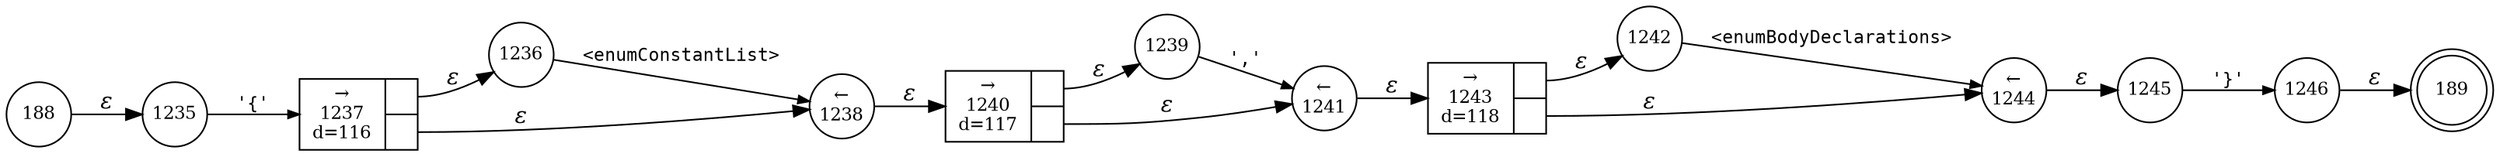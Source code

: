digraph ATN {
rankdir=LR;
s189[fontsize=11, label="189", shape=doublecircle, fixedsize=true, width=.6];
s1235[fontsize=11,label="1235", shape=circle, fixedsize=true, width=.55, peripheries=1];
s1236[fontsize=11,label="1236", shape=circle, fixedsize=true, width=.55, peripheries=1];
s1237[fontsize=11,label="{&rarr;\n1237\nd=116|{<p0>|<p1>}}", shape=record, fixedsize=false, peripheries=1];
s1238[fontsize=11,label="&larr;\n1238", shape=circle, fixedsize=true, width=.55, peripheries=1];
s1239[fontsize=11,label="1239", shape=circle, fixedsize=true, width=.55, peripheries=1];
s1240[fontsize=11,label="{&rarr;\n1240\nd=117|{<p0>|<p1>}}", shape=record, fixedsize=false, peripheries=1];
s1241[fontsize=11,label="&larr;\n1241", shape=circle, fixedsize=true, width=.55, peripheries=1];
s1242[fontsize=11,label="1242", shape=circle, fixedsize=true, width=.55, peripheries=1];
s1243[fontsize=11,label="{&rarr;\n1243\nd=118|{<p0>|<p1>}}", shape=record, fixedsize=false, peripheries=1];
s188[fontsize=11,label="188", shape=circle, fixedsize=true, width=.55, peripheries=1];
s1244[fontsize=11,label="&larr;\n1244", shape=circle, fixedsize=true, width=.55, peripheries=1];
s1245[fontsize=11,label="1245", shape=circle, fixedsize=true, width=.55, peripheries=1];
s1246[fontsize=11,label="1246", shape=circle, fixedsize=true, width=.55, peripheries=1];
s188 -> s1235 [fontname="Times-Italic", label="&epsilon;"];
s1235 -> s1237 [fontsize=11, fontname="Courier", arrowsize=.7, label = "'{'", arrowhead = normal];
s1237:p0 -> s1236 [fontname="Times-Italic", label="&epsilon;"];
s1237:p1 -> s1238 [fontname="Times-Italic", label="&epsilon;"];
s1236 -> s1238 [fontsize=11, fontname="Courier", arrowsize=.7, label = "<enumConstantList>", arrowhead = normal];
s1238 -> s1240 [fontname="Times-Italic", label="&epsilon;"];
s1240:p0 -> s1239 [fontname="Times-Italic", label="&epsilon;"];
s1240:p1 -> s1241 [fontname="Times-Italic", label="&epsilon;"];
s1239 -> s1241 [fontsize=11, fontname="Courier", arrowsize=.7, label = "','", arrowhead = normal];
s1241 -> s1243 [fontname="Times-Italic", label="&epsilon;"];
s1243:p0 -> s1242 [fontname="Times-Italic", label="&epsilon;"];
s1243:p1 -> s1244 [fontname="Times-Italic", label="&epsilon;"];
s1242 -> s1244 [fontsize=11, fontname="Courier", arrowsize=.7, label = "<enumBodyDeclarations>", arrowhead = normal];
s1244 -> s1245 [fontname="Times-Italic", label="&epsilon;"];
s1245 -> s1246 [fontsize=11, fontname="Courier", arrowsize=.7, label = "'}'", arrowhead = normal];
s1246 -> s189 [fontname="Times-Italic", label="&epsilon;"];
}